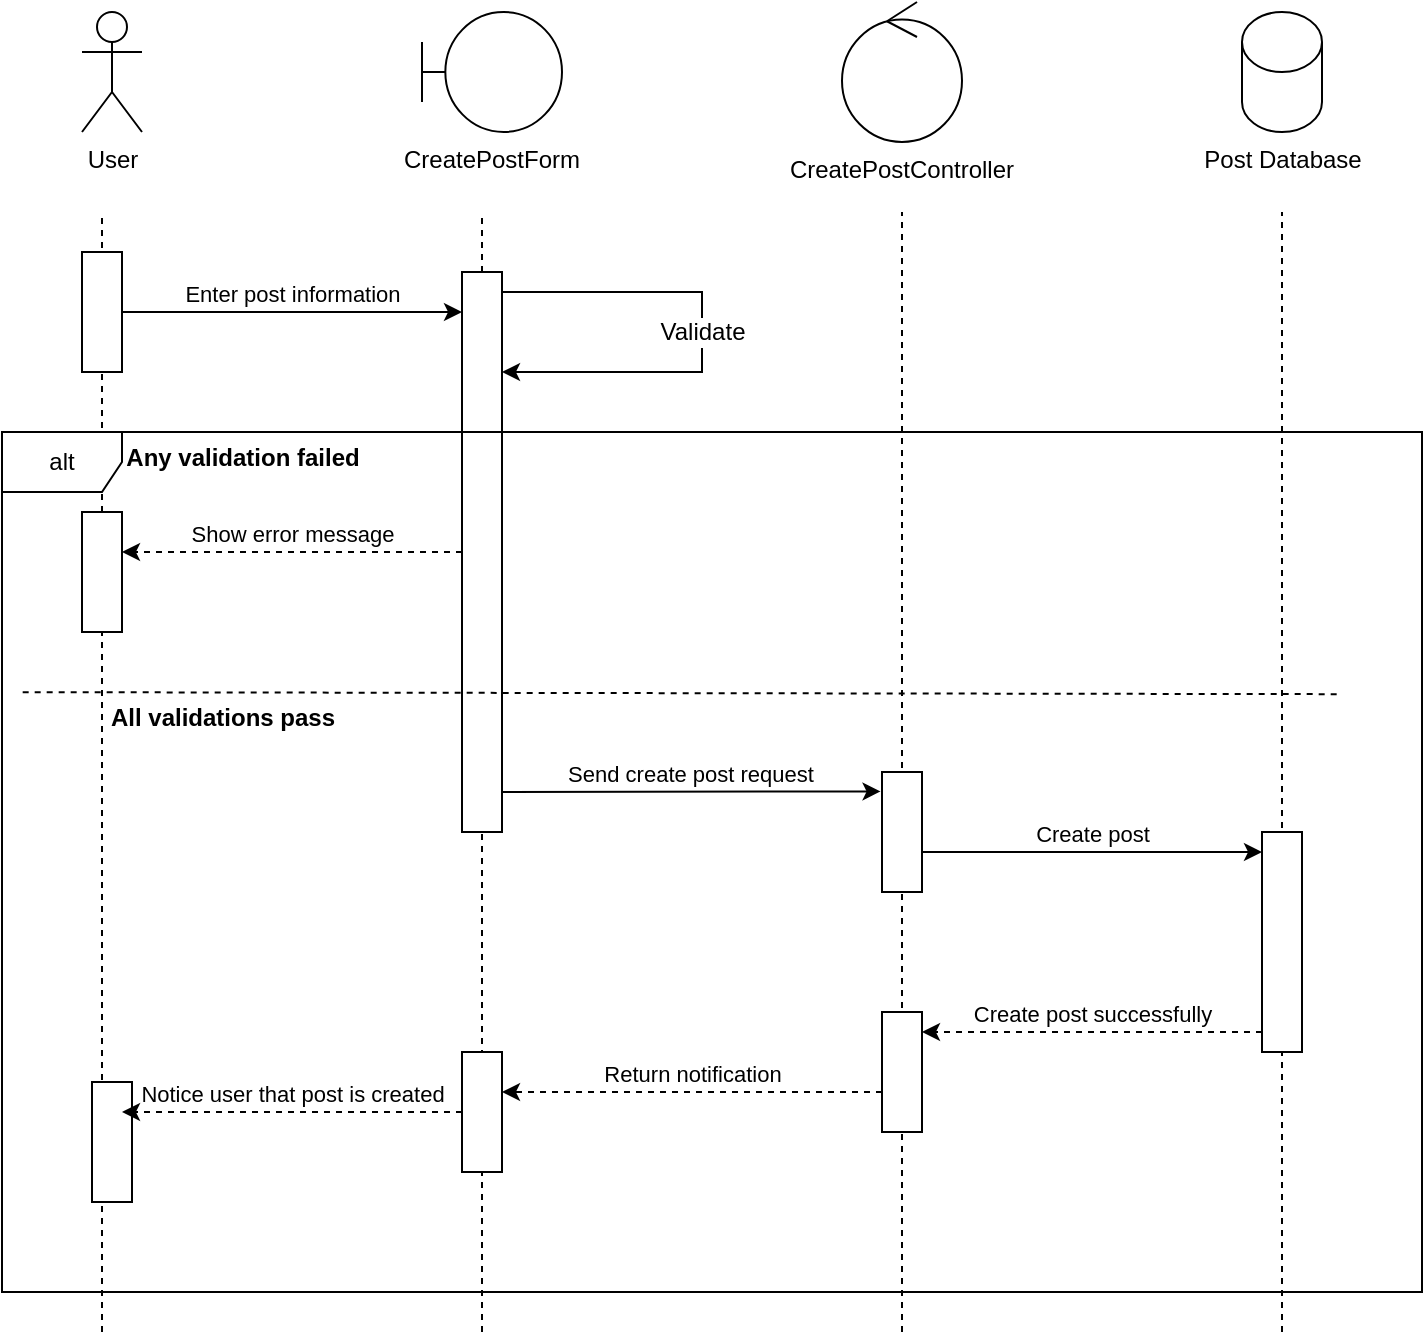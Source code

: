 <mxfile version="26.1.0">
  <diagram name="Page-1" id="cxSIDfgxSNAKWX5Qw4W6">
    <mxGraphModel dx="1230" dy="750" grid="1" gridSize="10" guides="1" tooltips="1" connect="1" arrows="1" fold="1" page="1" pageScale="1" pageWidth="850" pageHeight="1100" math="0" shadow="0">
      <root>
        <mxCell id="0" />
        <mxCell id="1" parent="0" />
        <mxCell id="XTJ9mpPkjCGHGhj1NdHw-1" value="User" style="shape=umlActor;verticalLabelPosition=bottom;verticalAlign=top;html=1;outlineConnect=0;" vertex="1" parent="1">
          <mxGeometry x="60" y="60" width="30" height="60" as="geometry" />
        </mxCell>
        <mxCell id="XTJ9mpPkjCGHGhj1NdHw-2" value="CreatePostForm" style="shape=umlBoundary;whiteSpace=wrap;html=1;verticalAlign=top;fontSize=12;labelPosition=center;verticalLabelPosition=bottom;align=center;" vertex="1" parent="1">
          <mxGeometry x="230" y="60" width="70" height="60" as="geometry" />
        </mxCell>
        <mxCell id="XTJ9mpPkjCGHGhj1NdHw-3" value="CreatePostController" style="ellipse;shape=umlControl;whiteSpace=wrap;html=1;labelPosition=center;verticalLabelPosition=bottom;align=center;verticalAlign=top;" vertex="1" parent="1">
          <mxGeometry x="440" y="55" width="60" height="70" as="geometry" />
        </mxCell>
        <mxCell id="XTJ9mpPkjCGHGhj1NdHw-4" value="Post Database" style="shape=cylinder3;html=1;boundedLbl=1;backgroundOutline=1;size=15;labelPosition=center;verticalLabelPosition=bottom;align=center;verticalAlign=top;" vertex="1" parent="1">
          <mxGeometry x="640" y="60.0" width="40" height="60" as="geometry" />
        </mxCell>
        <mxCell id="XTJ9mpPkjCGHGhj1NdHw-5" value="" style="endArrow=none;dashed=1;html=1;rounded=0;" edge="1" parent="1" source="XTJ9mpPkjCGHGhj1NdHw-24">
          <mxGeometry width="50" height="50" relative="1" as="geometry">
            <mxPoint x="70" y="990" as="sourcePoint" />
            <mxPoint x="70" y="160" as="targetPoint" />
          </mxGeometry>
        </mxCell>
        <mxCell id="XTJ9mpPkjCGHGhj1NdHw-6" value="" style="endArrow=none;dashed=1;html=1;rounded=0;" edge="1" parent="1" source="XTJ9mpPkjCGHGhj1NdHw-13">
          <mxGeometry width="50" height="50" relative="1" as="geometry">
            <mxPoint x="260" y="990" as="sourcePoint" />
            <mxPoint x="260" y="160" as="targetPoint" />
          </mxGeometry>
        </mxCell>
        <mxCell id="XTJ9mpPkjCGHGhj1NdHw-7" value="" style="endArrow=none;dashed=1;html=1;rounded=0;" edge="1" parent="1">
          <mxGeometry width="50" height="50" relative="1" as="geometry">
            <mxPoint x="470" y="720" as="sourcePoint" />
            <mxPoint x="470" y="160" as="targetPoint" />
          </mxGeometry>
        </mxCell>
        <mxCell id="XTJ9mpPkjCGHGhj1NdHw-9" value="" style="endArrow=none;dashed=1;html=1;rounded=0;" edge="1" parent="1">
          <mxGeometry width="50" height="50" relative="1" as="geometry">
            <mxPoint x="660" y="720" as="sourcePoint" />
            <mxPoint x="660" y="160" as="targetPoint" />
          </mxGeometry>
        </mxCell>
        <mxCell id="XTJ9mpPkjCGHGhj1NdHw-10" value="" style="rounded=0;whiteSpace=wrap;html=1;" vertex="1" parent="1">
          <mxGeometry x="60" y="180" width="20" height="60" as="geometry" />
        </mxCell>
        <mxCell id="XTJ9mpPkjCGHGhj1NdHw-12" value="" style="endArrow=none;dashed=1;html=1;rounded=0;" edge="1" parent="1" target="XTJ9mpPkjCGHGhj1NdHw-13">
          <mxGeometry width="50" height="50" relative="1" as="geometry">
            <mxPoint x="260" y="720" as="sourcePoint" />
            <mxPoint x="260" y="160" as="targetPoint" />
          </mxGeometry>
        </mxCell>
        <mxCell id="XTJ9mpPkjCGHGhj1NdHw-13" value="" style="rounded=0;whiteSpace=wrap;html=1;" vertex="1" parent="1">
          <mxGeometry x="250" y="190" width="20" height="280" as="geometry" />
        </mxCell>
        <mxCell id="XTJ9mpPkjCGHGhj1NdHw-14" value="Enter post information" style="endArrow=classic;html=1;rounded=0;labelPosition=center;verticalLabelPosition=top;align=center;verticalAlign=bottom;" edge="1" parent="1">
          <mxGeometry width="50" height="50" relative="1" as="geometry">
            <mxPoint x="80" y="210" as="sourcePoint" />
            <mxPoint x="250" y="210" as="targetPoint" />
          </mxGeometry>
        </mxCell>
        <mxCell id="XTJ9mpPkjCGHGhj1NdHw-20" value="Validate" style="endArrow=classic;html=1;rounded=0;labelPosition=center;verticalLabelPosition=middle;align=center;verticalAlign=middle;fontFamily=Helvetica;fontSize=12;fontColor=default;" edge="1" parent="1">
          <mxGeometry width="50" height="50" relative="1" as="geometry">
            <mxPoint x="270" y="200" as="sourcePoint" />
            <mxPoint x="270" y="240" as="targetPoint" />
            <Array as="points">
              <mxPoint x="370" y="200" />
              <mxPoint x="370" y="240" />
            </Array>
          </mxGeometry>
        </mxCell>
        <mxCell id="XTJ9mpPkjCGHGhj1NdHw-21" value="alt" style="shape=umlFrame;whiteSpace=wrap;html=1;pointerEvents=0;" vertex="1" parent="1">
          <mxGeometry x="20" y="270" width="710" height="430" as="geometry" />
        </mxCell>
        <mxCell id="XTJ9mpPkjCGHGhj1NdHw-22" value="Any validation failed" style="text;align=center;fontStyle=1;verticalAlign=middle;spacingLeft=3;spacingRight=3;strokeColor=none;rotatable=0;points=[[0,0.5],[1,0.5]];portConstraint=eastwest;html=1;" vertex="1" parent="1">
          <mxGeometry x="100" y="270" width="80" height="26" as="geometry" />
        </mxCell>
        <mxCell id="XTJ9mpPkjCGHGhj1NdHw-23" value="Show error message" style="endArrow=classic;html=1;rounded=0;dashed=1;labelPosition=center;verticalLabelPosition=top;align=center;verticalAlign=bottom;" edge="1" parent="1">
          <mxGeometry width="50" height="50" relative="1" as="geometry">
            <mxPoint x="250" y="330" as="sourcePoint" />
            <mxPoint x="80" y="330" as="targetPoint" />
          </mxGeometry>
        </mxCell>
        <mxCell id="XTJ9mpPkjCGHGhj1NdHw-25" value="" style="endArrow=none;dashed=1;html=1;rounded=0;" edge="1" parent="1" target="XTJ9mpPkjCGHGhj1NdHw-24">
          <mxGeometry width="50" height="50" relative="1" as="geometry">
            <mxPoint x="70" y="720" as="sourcePoint" />
            <mxPoint x="70" y="160" as="targetPoint" />
          </mxGeometry>
        </mxCell>
        <mxCell id="XTJ9mpPkjCGHGhj1NdHw-24" value="" style="rounded=0;whiteSpace=wrap;html=1;" vertex="1" parent="1">
          <mxGeometry x="60" y="310" width="20" height="60" as="geometry" />
        </mxCell>
        <mxCell id="XTJ9mpPkjCGHGhj1NdHw-26" value="" style="endArrow=none;dashed=1;html=1;rounded=0;fontFamily=Helvetica;fontSize=12;fontColor=default;exitX=0.001;exitY=0.224;exitDx=0;exitDy=0;exitPerimeter=0;" edge="1" parent="1">
          <mxGeometry width="50" height="50" relative="1" as="geometry">
            <mxPoint x="30.34" y="400.08" as="sourcePoint" />
            <mxPoint x="687.34" y="401.08" as="targetPoint" />
          </mxGeometry>
        </mxCell>
        <mxCell id="XTJ9mpPkjCGHGhj1NdHw-27" value="All validations pass" style="text;align=center;fontStyle=1;verticalAlign=middle;spacingLeft=3;spacingRight=3;strokeColor=none;rotatable=0;points=[[0,0.5],[1,0.5]];portConstraint=eastwest;html=1;" vertex="1" parent="1">
          <mxGeometry x="90" y="400" width="80" height="26" as="geometry" />
        </mxCell>
        <mxCell id="XTJ9mpPkjCGHGhj1NdHw-28" value="Send create post request" style="endArrow=classic;html=1;rounded=0;labelPosition=center;verticalLabelPosition=top;align=center;verticalAlign=bottom;entryX=-0.036;entryY=0.162;entryDx=0;entryDy=0;entryPerimeter=0;" edge="1" parent="1" target="XTJ9mpPkjCGHGhj1NdHw-29">
          <mxGeometry width="50" height="50" relative="1" as="geometry">
            <mxPoint x="270" y="450" as="sourcePoint" />
            <mxPoint x="750" y="450" as="targetPoint" />
          </mxGeometry>
        </mxCell>
        <mxCell id="XTJ9mpPkjCGHGhj1NdHw-29" value="" style="rounded=0;whiteSpace=wrap;html=1;" vertex="1" parent="1">
          <mxGeometry x="460" y="440" width="20" height="60" as="geometry" />
        </mxCell>
        <mxCell id="XTJ9mpPkjCGHGhj1NdHw-30" value="" style="rounded=0;whiteSpace=wrap;html=1;" vertex="1" parent="1">
          <mxGeometry x="650" y="470" width="20" height="110" as="geometry" />
        </mxCell>
        <mxCell id="XTJ9mpPkjCGHGhj1NdHw-32" value="Create post" style="endArrow=classic;html=1;rounded=0;labelPosition=center;verticalLabelPosition=top;align=center;verticalAlign=bottom;" edge="1" parent="1">
          <mxGeometry width="50" height="50" relative="1" as="geometry">
            <mxPoint x="480" y="480" as="sourcePoint" />
            <mxPoint x="650" y="480" as="targetPoint" />
          </mxGeometry>
        </mxCell>
        <mxCell id="XTJ9mpPkjCGHGhj1NdHw-33" value="" style="rounded=0;whiteSpace=wrap;html=1;" vertex="1" parent="1">
          <mxGeometry x="460" y="560" width="20" height="60" as="geometry" />
        </mxCell>
        <mxCell id="XTJ9mpPkjCGHGhj1NdHw-34" value="Create post successfully" style="endArrow=classic;html=1;rounded=0;dashed=1;labelPosition=center;verticalLabelPosition=top;align=center;verticalAlign=bottom;" edge="1" parent="1">
          <mxGeometry width="50" height="50" relative="1" as="geometry">
            <mxPoint x="650" y="570" as="sourcePoint" />
            <mxPoint x="480" y="570" as="targetPoint" />
          </mxGeometry>
        </mxCell>
        <mxCell id="XTJ9mpPkjCGHGhj1NdHw-35" value="" style="rounded=0;whiteSpace=wrap;html=1;" vertex="1" parent="1">
          <mxGeometry x="250" y="580" width="20" height="60" as="geometry" />
        </mxCell>
        <mxCell id="XTJ9mpPkjCGHGhj1NdHw-36" value="" style="rounded=0;whiteSpace=wrap;html=1;" vertex="1" parent="1">
          <mxGeometry x="65" y="595" width="20" height="60" as="geometry" />
        </mxCell>
        <mxCell id="XTJ9mpPkjCGHGhj1NdHw-37" value="Return notification" style="endArrow=classic;html=1;rounded=0;dashed=1;labelPosition=center;verticalLabelPosition=top;align=center;verticalAlign=bottom;" edge="1" parent="1">
          <mxGeometry width="50" height="50" relative="1" as="geometry">
            <mxPoint x="460" y="600" as="sourcePoint" />
            <mxPoint x="270" y="600" as="targetPoint" />
          </mxGeometry>
        </mxCell>
        <mxCell id="XTJ9mpPkjCGHGhj1NdHw-38" value="Notice user that post is created" style="endArrow=classic;html=1;rounded=0;dashed=1;labelPosition=center;verticalLabelPosition=top;align=center;verticalAlign=bottom;" edge="1" parent="1">
          <mxGeometry width="50" height="50" relative="1" as="geometry">
            <mxPoint x="250" y="610" as="sourcePoint" />
            <mxPoint x="80" y="610" as="targetPoint" />
          </mxGeometry>
        </mxCell>
      </root>
    </mxGraphModel>
  </diagram>
</mxfile>
